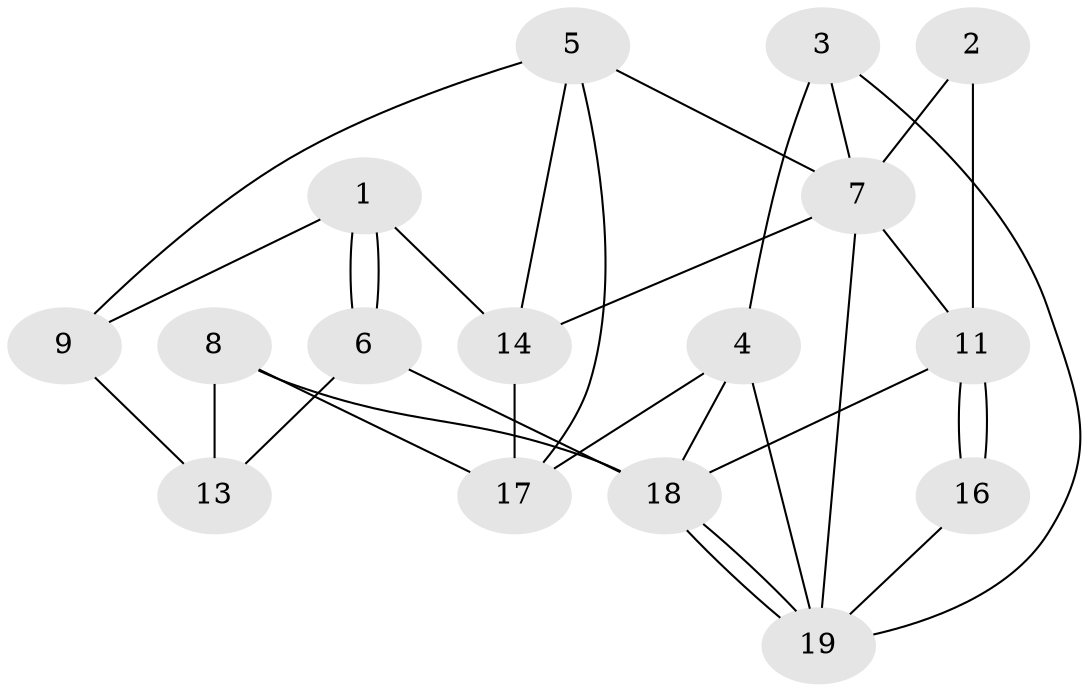 // Generated by graph-tools (version 1.1) at 2025/46/02/15/25 05:46:28]
// undirected, 16 vertices, 32 edges
graph export_dot {
graph [start="1"]
  node [color=gray90,style=filled];
  1;
  2 [super="+12"];
  3;
  4 [super="+20"];
  5;
  6;
  7 [super="+20"];
  8;
  9 [super="+15"];
  11 [super="+10+15"];
  13;
  14;
  16 [super="+10+12"];
  17;
  18;
  19;
  1 -- 6;
  1 -- 6;
  1 -- 14;
  1 -- 9;
  2 -- 11;
  2 -- 7;
  3 -- 7;
  3 -- 4;
  3 -- 19;
  4 -- 18;
  4 -- 19;
  4 -- 17;
  5 -- 7;
  5 -- 14;
  5 -- 9;
  5 -- 17;
  6 -- 13;
  6 -- 18;
  7 -- 11;
  7 -- 19;
  7 -- 14;
  8 -- 17;
  8 -- 18;
  8 -- 13;
  9 -- 13;
  11 -- 16;
  11 -- 16;
  11 -- 18;
  14 -- 17;
  16 -- 19;
  18 -- 19;
  18 -- 19;
}
